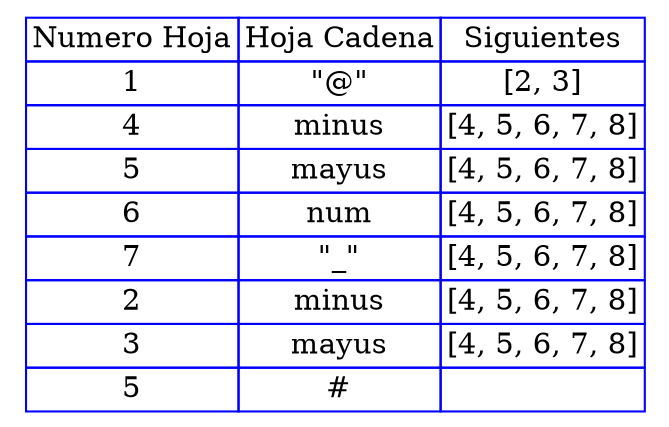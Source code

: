 digraph {

  tbl [

    shape=plaintext
    label=<
      <table border='0' cellborder='1' color='blue' cellspacing='0'>
        <tr><td>Numero Hoja</td><td>Hoja Cadena</td><td>Siguientes</td></tr><tr><td>1</td><td>"@"</td><td>[2, 3]</td></tr><tr><td>4</td><td>minus</td><td>[4, 5, 6, 7, 8]</td></tr><tr><td>5</td><td>mayus</td><td>[4, 5, 6, 7, 8]</td></tr><tr><td>6</td><td>num</td><td>[4, 5, 6, 7, 8]</td></tr><tr><td>7</td><td>"_"</td><td>[4, 5, 6, 7, 8]</td></tr><tr><td>2</td><td>minus</td><td>[4, 5, 6, 7, 8]</td></tr><tr><td>3</td><td>mayus</td><td>[4, 5, 6, 7, 8]</td></tr><tr><td>5</td><td>#</td><td></td></tr>

      </table>

    >];

}
